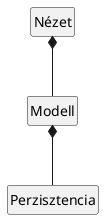 @startuml Architecture

skinparam Monochrome true
skinparam linetype ortho
hide circle
hide class methods
hide class members

class Nézet

Nézet *-- Modell
Modell *-- Perzisztencia


@enduml